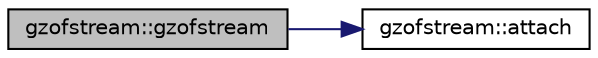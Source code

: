 digraph "gzofstream::gzofstream"
{
  edge [fontname="Helvetica",fontsize="10",labelfontname="Helvetica",labelfontsize="10"];
  node [fontname="Helvetica",fontsize="10",shape=record];
  rankdir="LR";
  Node1 [label="gzofstream::gzofstream",height=0.2,width=0.4,color="black", fillcolor="grey75", style="filled", fontcolor="black"];
  Node1 -> Node2 [color="midnightblue",fontsize="10",style="solid",fontname="Helvetica"];
  Node2 [label="gzofstream::attach",height=0.2,width=0.4,color="black", fillcolor="white", style="filled",URL="$classgzofstream.html#a95b76eaecd03b6cbf53d2f4b1c867439",tooltip="Attach to already open gzipped file. "];
}
